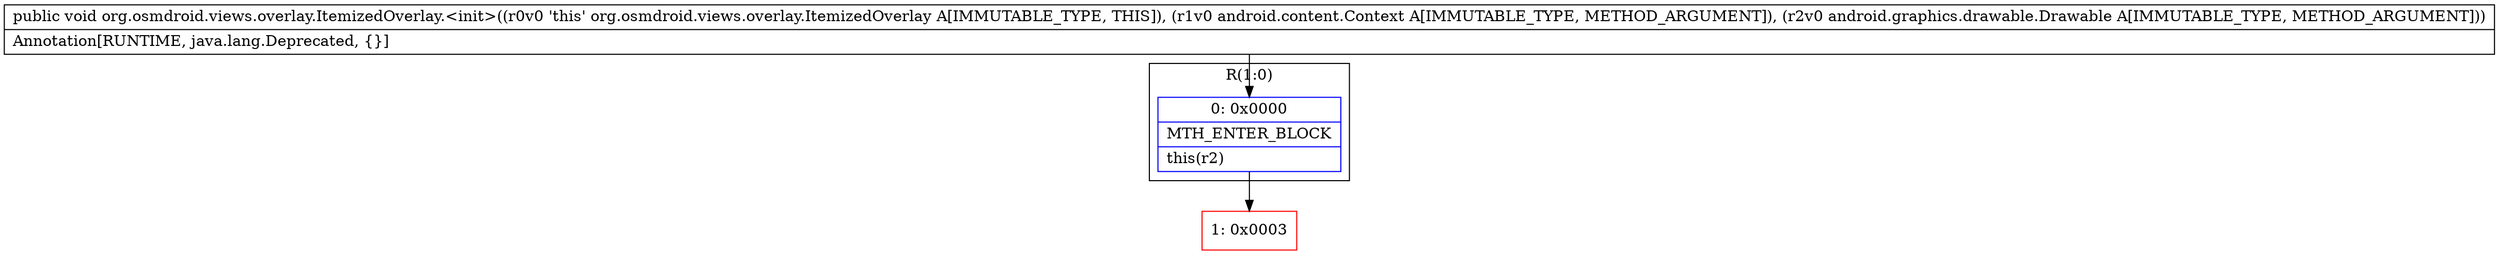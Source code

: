 digraph "CFG fororg.osmdroid.views.overlay.ItemizedOverlay.\<init\>(Landroid\/content\/Context;Landroid\/graphics\/drawable\/Drawable;)V" {
subgraph cluster_Region_1765382588 {
label = "R(1:0)";
node [shape=record,color=blue];
Node_0 [shape=record,label="{0\:\ 0x0000|MTH_ENTER_BLOCK\l|this(r2)\l}"];
}
Node_1 [shape=record,color=red,label="{1\:\ 0x0003}"];
MethodNode[shape=record,label="{public void org.osmdroid.views.overlay.ItemizedOverlay.\<init\>((r0v0 'this' org.osmdroid.views.overlay.ItemizedOverlay A[IMMUTABLE_TYPE, THIS]), (r1v0 android.content.Context A[IMMUTABLE_TYPE, METHOD_ARGUMENT]), (r2v0 android.graphics.drawable.Drawable A[IMMUTABLE_TYPE, METHOD_ARGUMENT]))  | Annotation[RUNTIME, java.lang.Deprecated, \{\}]\l}"];
MethodNode -> Node_0;
Node_0 -> Node_1;
}

